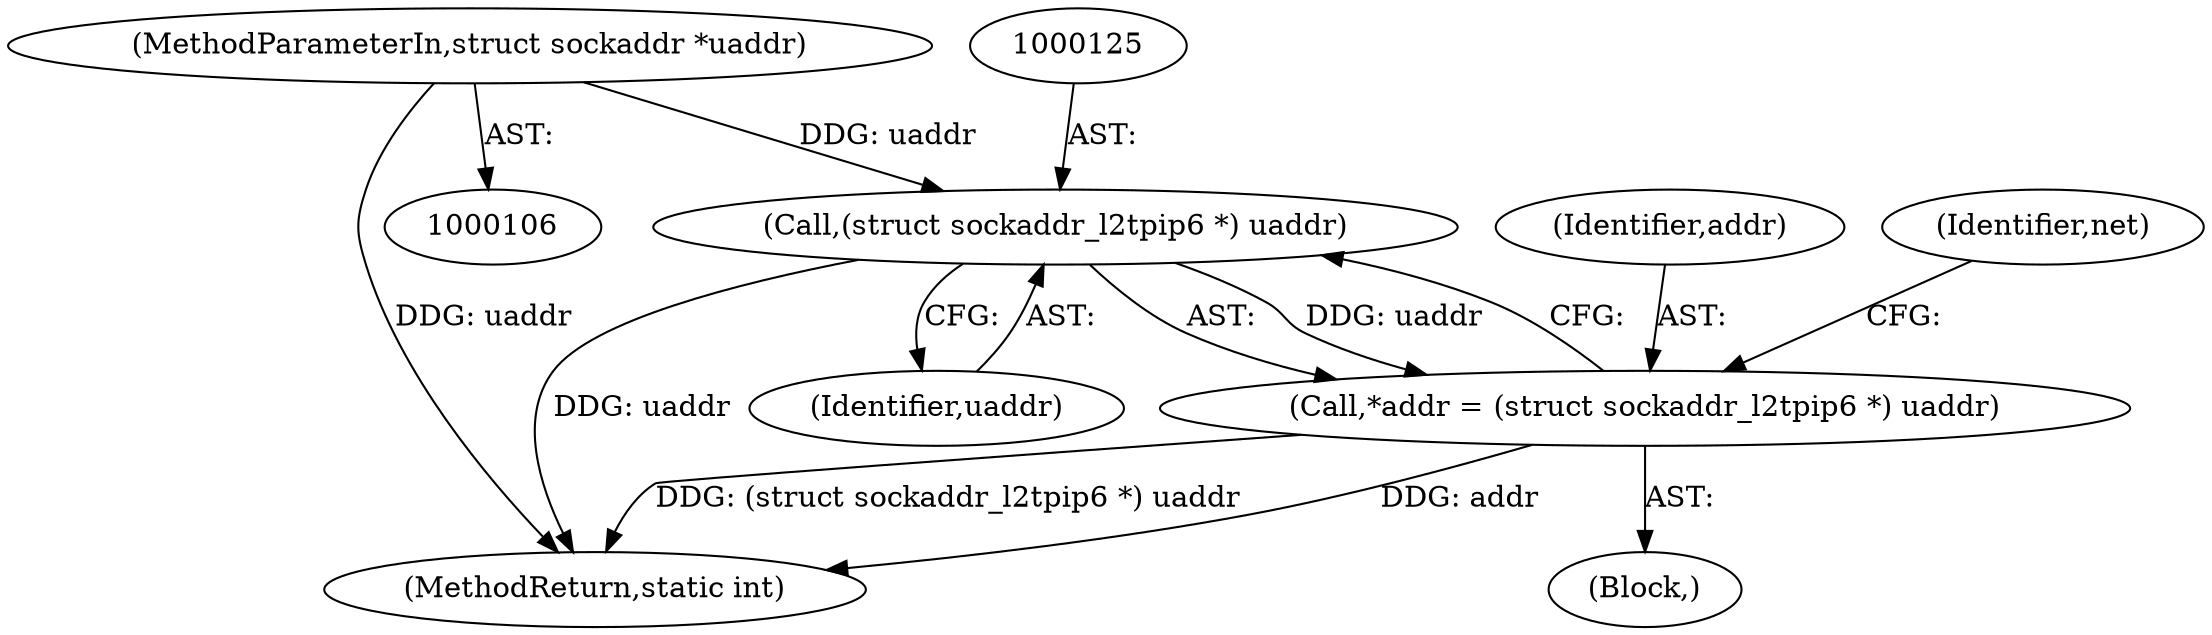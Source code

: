 digraph "0_linux_32c231164b762dddefa13af5a0101032c70b50ef_0@pointer" {
"1000108" [label="(MethodParameterIn,struct sockaddr *uaddr)"];
"1000124" [label="(Call,(struct sockaddr_l2tpip6 *) uaddr)"];
"1000122" [label="(Call,*addr = (struct sockaddr_l2tpip6 *) uaddr)"];
"1000108" [label="(MethodParameterIn,struct sockaddr *uaddr)"];
"1000122" [label="(Call,*addr = (struct sockaddr_l2tpip6 *) uaddr)"];
"1000110" [label="(Block,)"];
"1000359" [label="(MethodReturn,static int)"];
"1000123" [label="(Identifier,addr)"];
"1000129" [label="(Identifier,net)"];
"1000126" [label="(Identifier,uaddr)"];
"1000124" [label="(Call,(struct sockaddr_l2tpip6 *) uaddr)"];
"1000108" -> "1000106"  [label="AST: "];
"1000108" -> "1000359"  [label="DDG: uaddr"];
"1000108" -> "1000124"  [label="DDG: uaddr"];
"1000124" -> "1000122"  [label="AST: "];
"1000124" -> "1000126"  [label="CFG: "];
"1000125" -> "1000124"  [label="AST: "];
"1000126" -> "1000124"  [label="AST: "];
"1000122" -> "1000124"  [label="CFG: "];
"1000124" -> "1000359"  [label="DDG: uaddr"];
"1000124" -> "1000122"  [label="DDG: uaddr"];
"1000122" -> "1000110"  [label="AST: "];
"1000123" -> "1000122"  [label="AST: "];
"1000129" -> "1000122"  [label="CFG: "];
"1000122" -> "1000359"  [label="DDG: addr"];
"1000122" -> "1000359"  [label="DDG: (struct sockaddr_l2tpip6 *) uaddr"];
}
